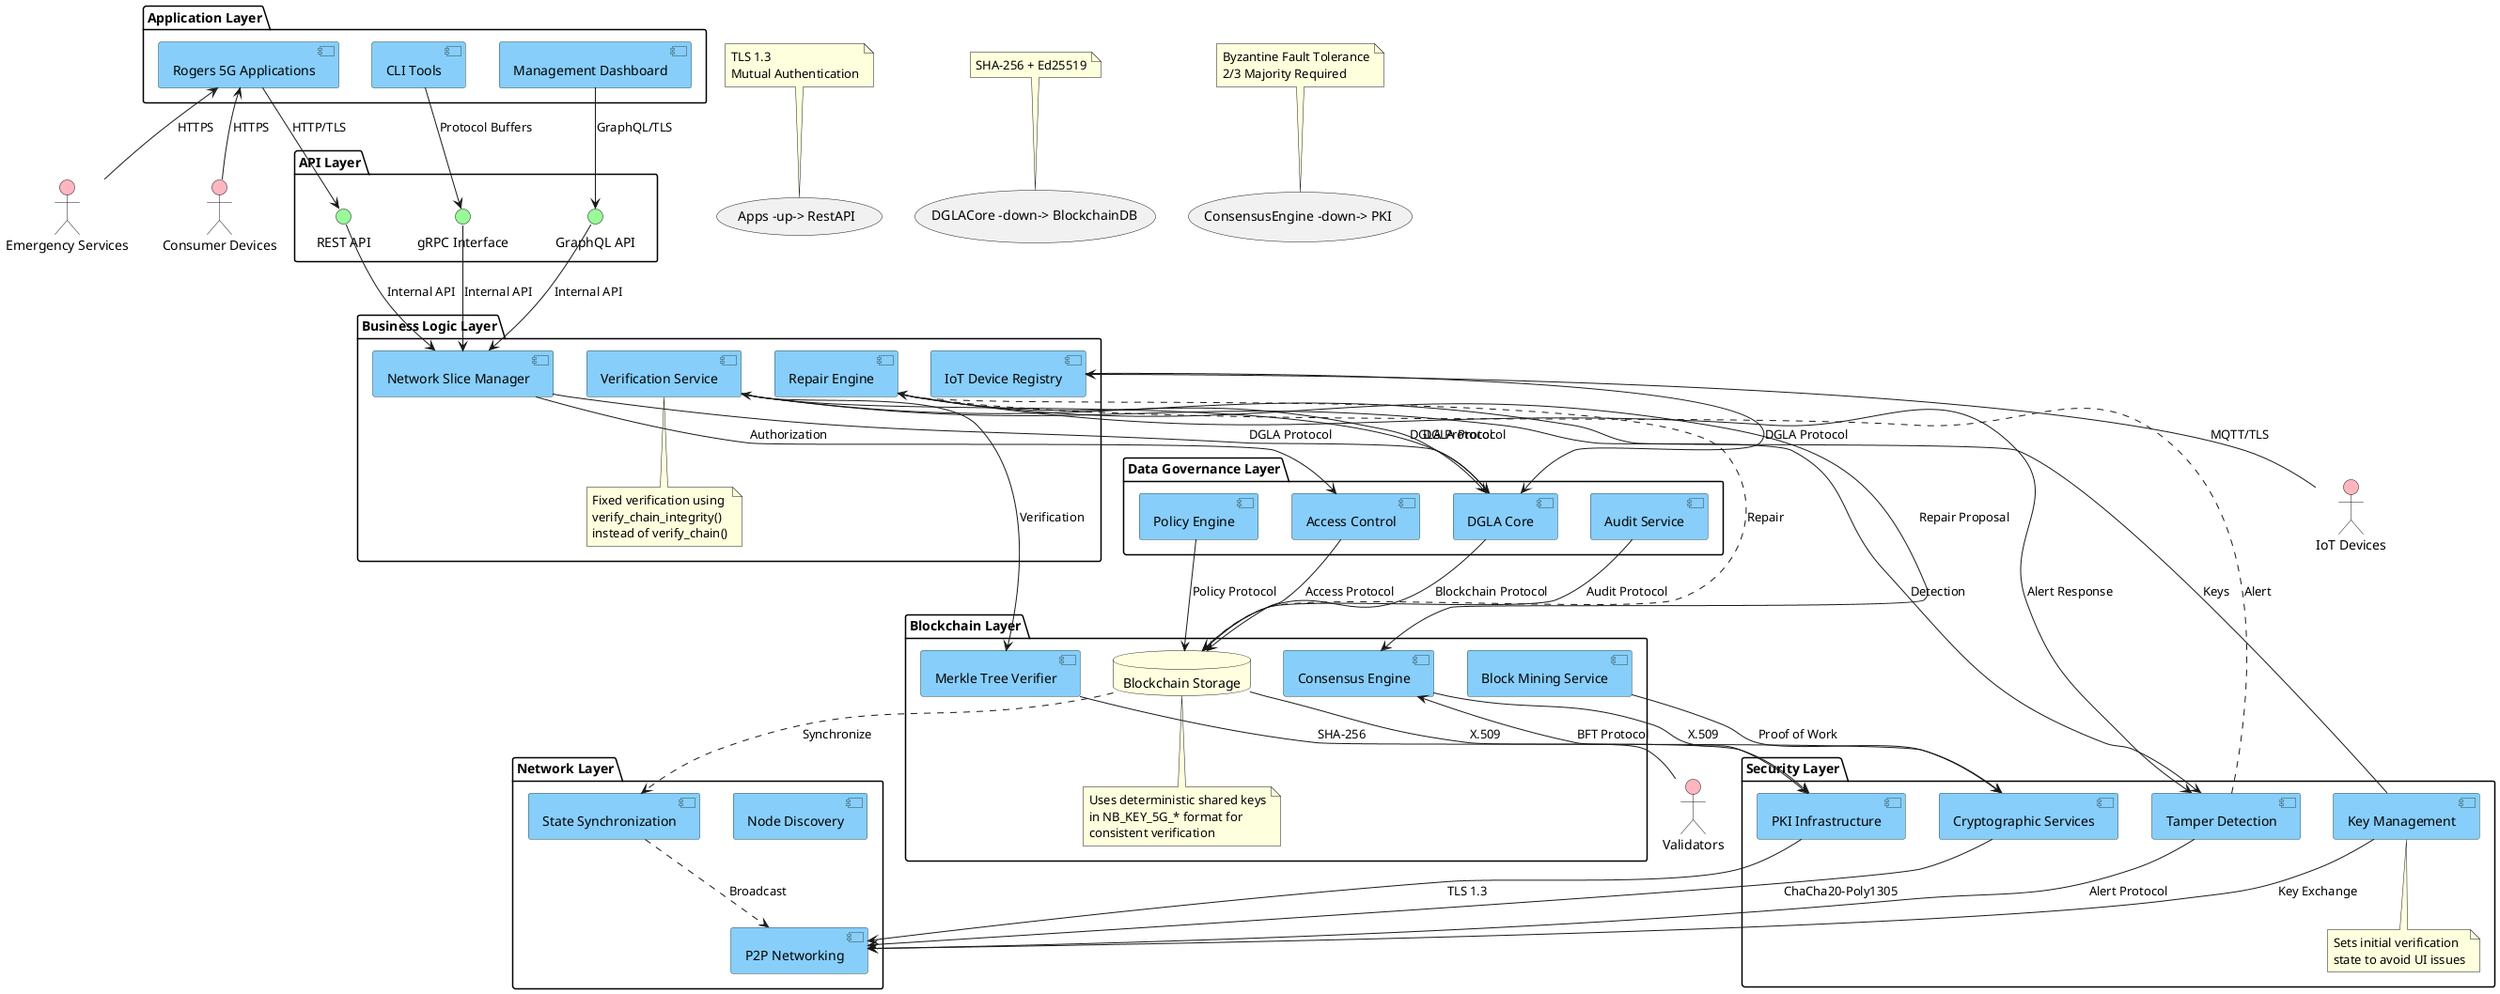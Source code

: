 @startuml DGLA Protocol Architecture

' Style settings
skinparam componentStyle uml2
skinparam componentBackgroundColor LightSkyBlue
skinparam componentBorderColor DarkSlateGray
skinparam interfaceBackgroundColor PaleGreen
skinparam databaseBackgroundColor LightYellow
skinparam actorBackgroundColor LightPink

!define RECTANGLE class

' Network Layers
package "Application Layer" {
    [Rogers 5G Applications] as Apps
    [Management Dashboard] as Dashboard
    [CLI Tools] as CLI
}

package "API Layer" {
    interface "REST API" as RestAPI
    interface "GraphQL API" as GraphQL
    interface "gRPC Interface" as GRPC
}

package "Business Logic Layer" {
    component "Network Slice Manager" as SliceManager
    component "IoT Device Registry" as DeviceRegistry
    component "Verification Service" as VerifyService
    component "Repair Engine" as RepairEngine
    
    note bottom of VerifyService
        Fixed verification using
        verify_chain_integrity()
        instead of verify_chain()
    end note
}

package "Data Governance Layer" {
    component "DGLA Core" as DGLACore
    component "Access Control" as AccessCtrl
    component "Audit Service" as AuditService
    component "Policy Engine" as PolicyEngine
}

package "Blockchain Layer" {
    database "Blockchain Storage" as BlockchainDB
    component "Consensus Engine" as ConsensusEngine
    component "Merkle Tree Verifier" as MerkleVerifier
    component "Block Mining Service" as MiningService
    
    note bottom of BlockchainDB
        Uses deterministic shared keys
        in NB_KEY_5G_* format for
        consistent verification
    end note
}

package "Security Layer" {
    component "PKI Infrastructure" as PKI
    component "Cryptographic Services" as CryptoService
    component "Tamper Detection" as TamperDetect
    component "Key Management" as KeyMgmt
    
    note bottom of KeyMgmt
        Sets initial verification 
        state to avoid UI issues
    end note
}

package "Network Layer" {
    component "P2P Networking" as P2PNetwork
    component "Node Discovery" as NodeDiscovery
    component "State Synchronization" as StateSync
}

' Device Actors
:Emergency Services: as Emergency
:Consumer Devices: as Consumer
:IoT Devices: as IoTDev
:Validators: as Validators

' Protocol connections with specific protocols
Apps -down-> RestAPI : HTTP/TLS
CLI -down-> GRPC : Protocol Buffers
Dashboard -down-> GraphQL : GraphQL/TLS

RestAPI -down-> SliceManager : Internal API
GraphQL -down-> SliceManager : Internal API
GRPC -down-> SliceManager : Internal API

SliceManager -down-> DGLACore : DGLA Protocol
DeviceRegistry -down-> DGLACore : DGLA Protocol
VerifyService -down-> DGLACore : DGLA Protocol
RepairEngine -down-> DGLACore : DGLA Protocol

DGLACore -down-> BlockchainDB : Blockchain Protocol
AccessCtrl -down-> BlockchainDB : Access Protocol
AuditService -down-> BlockchainDB : Audit Protocol
PolicyEngine -down-> BlockchainDB : Policy Protocol

BlockchainDB -down-> PKI : X.509
ConsensusEngine -down-> PKI : X.509
MerkleVerifier -down-> CryptoService : SHA-256
MiningService -down-> CryptoService : Proof of Work

PKI -down-> P2PNetwork : TLS 1.3
CryptoService -down-> P2PNetwork : ChaCha20-Poly1305
TamperDetect -down-> P2PNetwork : Alert Protocol
KeyMgmt -down-> P2PNetwork : Key Exchange

' External actor connections
Emergency -up-> Apps : HTTPS
Consumer -up-> Apps : HTTPS
IoTDev -up-> DeviceRegistry : MQTT/TLS
Validators -up-> ConsensusEngine : BFT Protocol

' Cross-layer connections
VerifyService -right-> TamperDetect : Detection
RepairEngine -right-> TamperDetect : Alert Response
RepairEngine --> ConsensusEngine : Repair Proposal
VerifyService --> MerkleVerifier : Verification

SliceManager --> AccessCtrl : Authorization
KeyMgmt --> VerifyService : Keys

' Key verification flow
TamperDetect ..> RepairEngine : Alert
RepairEngine ..> BlockchainDB : Repair
BlockchainDB ..> StateSync : Synchronize
StateSync ..> P2PNetwork : Broadcast

' Detailed protocols with security annotations
note "TLS 1.3\nMutual Authentication" as TLSN
note "SHA-256 + Ed25519" as HashN
note "Byzantine Fault Tolerance\n2/3 Majority Required" as BFTN

' Connect notes to relevant links
TLSN .. (Apps -up-> RestAPI)
HashN .. (DGLACore -down-> BlockchainDB)
BFTN .. (ConsensusEngine -down-> PKI)

@enduml
